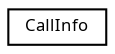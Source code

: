digraph "Graphical Class Hierarchy"
{
  edge [fontname="Sans",fontsize="8",labelfontname="Sans",labelfontsize="8"];
  node [fontname="Sans",fontsize="8",shape=record];
  rankdir="LR";
  Node1 [label="CallInfo",height=0.2,width=0.4,color="black", fillcolor="white", style="filled",URL="$struct_call_info.html"];
}
